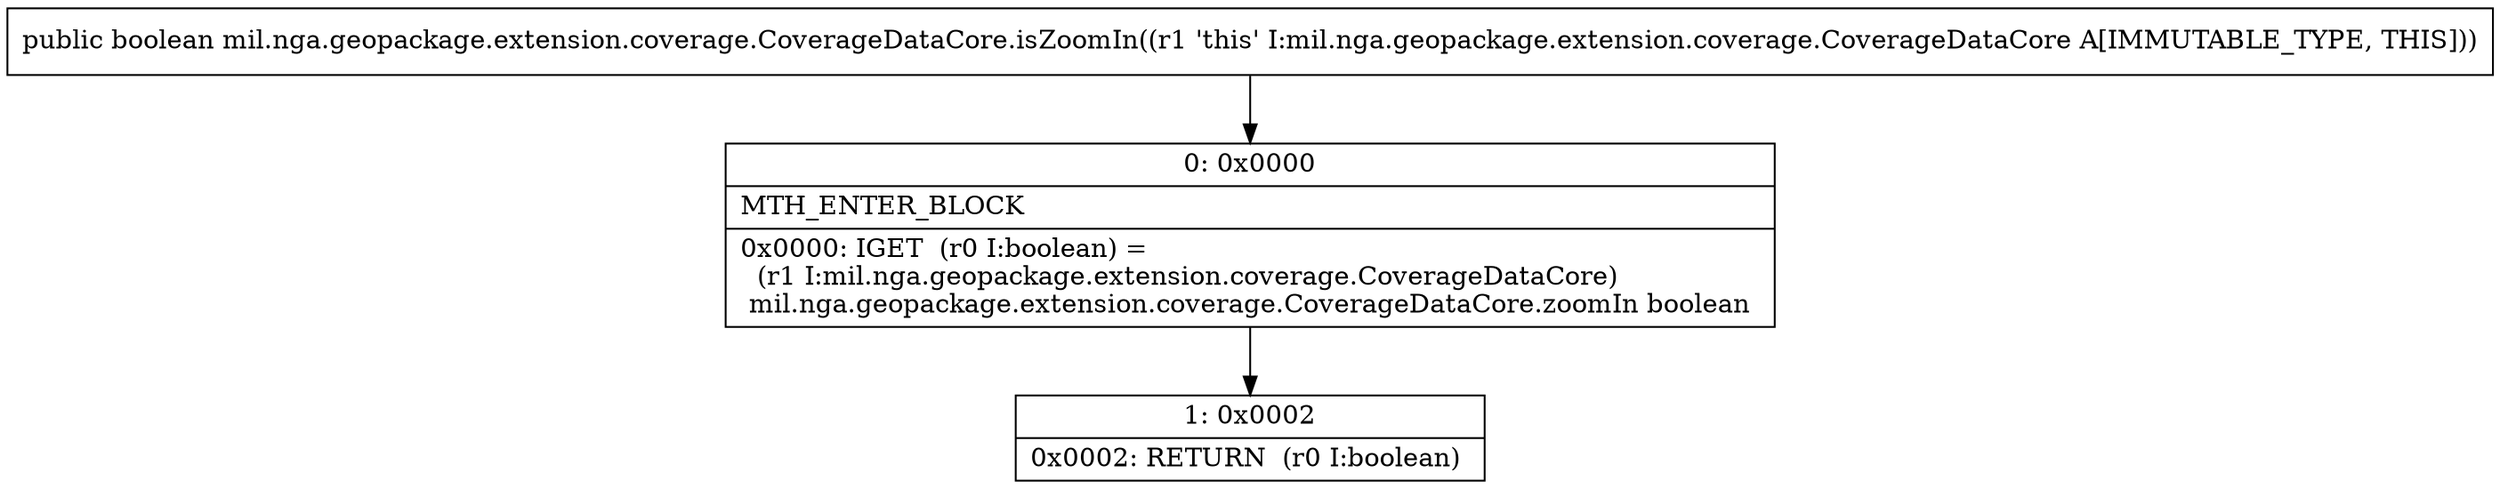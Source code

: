 digraph "CFG formil.nga.geopackage.extension.coverage.CoverageDataCore.isZoomIn()Z" {
Node_0 [shape=record,label="{0\:\ 0x0000|MTH_ENTER_BLOCK\l|0x0000: IGET  (r0 I:boolean) = \l  (r1 I:mil.nga.geopackage.extension.coverage.CoverageDataCore)\l mil.nga.geopackage.extension.coverage.CoverageDataCore.zoomIn boolean \l}"];
Node_1 [shape=record,label="{1\:\ 0x0002|0x0002: RETURN  (r0 I:boolean) \l}"];
MethodNode[shape=record,label="{public boolean mil.nga.geopackage.extension.coverage.CoverageDataCore.isZoomIn((r1 'this' I:mil.nga.geopackage.extension.coverage.CoverageDataCore A[IMMUTABLE_TYPE, THIS])) }"];
MethodNode -> Node_0;
Node_0 -> Node_1;
}

